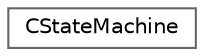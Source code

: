 digraph "Graphical Class Hierarchy"
{
 // LATEX_PDF_SIZE
  bgcolor="transparent";
  edge [fontname=Helvetica,fontsize=10,labelfontname=Helvetica,labelfontsize=10];
  node [fontname=Helvetica,fontsize=10,shape=box,height=0.2,width=0.4];
  rankdir="LR";
  Node0 [id="Node000000",label="CStateMachine",height=0.2,width=0.4,color="grey40", fillcolor="white", style="filled",URL="$class_c_state_machine.html",tooltip=" "];
}

